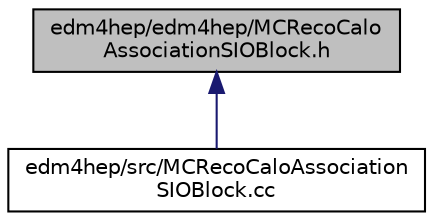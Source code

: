 digraph "edm4hep/edm4hep/MCRecoCaloAssociationSIOBlock.h"
{
 // LATEX_PDF_SIZE
  edge [fontname="Helvetica",fontsize="10",labelfontname="Helvetica",labelfontsize="10"];
  node [fontname="Helvetica",fontsize="10",shape=record];
  Node1 [label="edm4hep/edm4hep/MCRecoCalo\lAssociationSIOBlock.h",height=0.2,width=0.4,color="black", fillcolor="grey75", style="filled", fontcolor="black",tooltip=" "];
  Node1 -> Node2 [dir="back",color="midnightblue",fontsize="10",style="solid",fontname="Helvetica"];
  Node2 [label="edm4hep/src/MCRecoCaloAssociation\lSIOBlock.cc",height=0.2,width=0.4,color="black", fillcolor="white", style="filled",URL="$_m_c_reco_calo_association_s_i_o_block_8cc.html",tooltip=" "];
}
